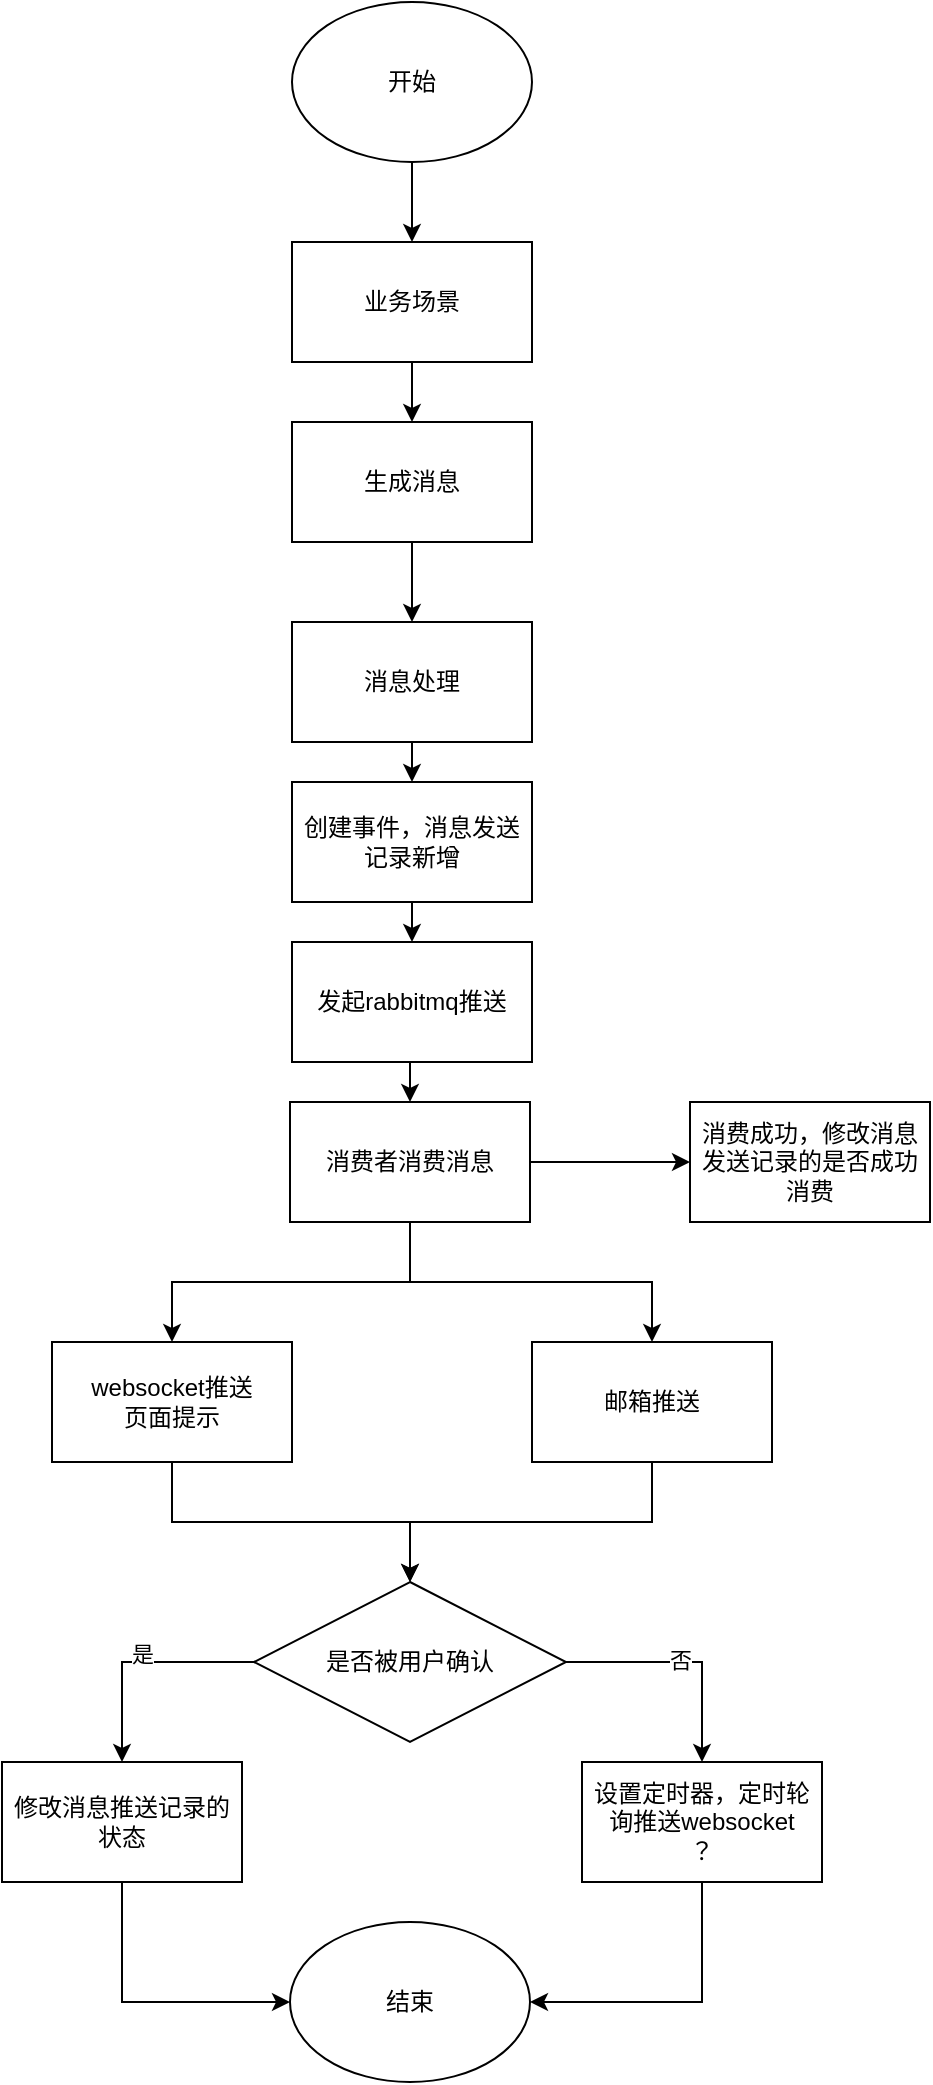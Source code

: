 <mxfile version="23.1.7" type="github">
  <diagram name="第 1 页" id="tpGW7amUJPiZPP-oyc7j">
    <mxGraphModel dx="864" dy="766" grid="1" gridSize="10" guides="1" tooltips="1" connect="1" arrows="1" fold="1" page="1" pageScale="1" pageWidth="827" pageHeight="1169" math="0" shadow="0">
      <root>
        <mxCell id="0" />
        <mxCell id="1" parent="0" />
        <mxCell id="q75ZhzqpQJJ9Fk8gjcbY-6" value="" style="edgeStyle=orthogonalEdgeStyle;rounded=0;orthogonalLoop=1;jettySize=auto;html=1;" edge="1" parent="1" source="q75ZhzqpQJJ9Fk8gjcbY-1" target="q75ZhzqpQJJ9Fk8gjcbY-5">
          <mxGeometry relative="1" as="geometry" />
        </mxCell>
        <mxCell id="q75ZhzqpQJJ9Fk8gjcbY-1" value="业务场景" style="rounded=0;whiteSpace=wrap;html=1;" vertex="1" parent="1">
          <mxGeometry x="354" y="130" width="120" height="60" as="geometry" />
        </mxCell>
        <mxCell id="q75ZhzqpQJJ9Fk8gjcbY-4" style="edgeStyle=orthogonalEdgeStyle;rounded=0;orthogonalLoop=1;jettySize=auto;html=1;exitX=0.5;exitY=1;exitDx=0;exitDy=0;entryX=0.5;entryY=0;entryDx=0;entryDy=0;" edge="1" parent="1" source="q75ZhzqpQJJ9Fk8gjcbY-3" target="q75ZhzqpQJJ9Fk8gjcbY-1">
          <mxGeometry relative="1" as="geometry" />
        </mxCell>
        <mxCell id="q75ZhzqpQJJ9Fk8gjcbY-3" value="开始" style="ellipse;whiteSpace=wrap;html=1;" vertex="1" parent="1">
          <mxGeometry x="354" y="10" width="120" height="80" as="geometry" />
        </mxCell>
        <mxCell id="q75ZhzqpQJJ9Fk8gjcbY-12" value="" style="edgeStyle=orthogonalEdgeStyle;rounded=0;orthogonalLoop=1;jettySize=auto;html=1;entryX=0.5;entryY=0;entryDx=0;entryDy=0;" edge="1" parent="1" source="q75ZhzqpQJJ9Fk8gjcbY-5" target="q75ZhzqpQJJ9Fk8gjcbY-31">
          <mxGeometry relative="1" as="geometry">
            <mxPoint x="414" y="340" as="targetPoint" />
          </mxGeometry>
        </mxCell>
        <mxCell id="q75ZhzqpQJJ9Fk8gjcbY-5" value="生成消息" style="rounded=0;whiteSpace=wrap;html=1;" vertex="1" parent="1">
          <mxGeometry x="354" y="220" width="120" height="60" as="geometry" />
        </mxCell>
        <mxCell id="q75ZhzqpQJJ9Fk8gjcbY-18" value="" style="edgeStyle=orthogonalEdgeStyle;rounded=0;orthogonalLoop=1;jettySize=auto;html=1;" edge="1" parent="1" source="q75ZhzqpQJJ9Fk8gjcbY-15" target="q75ZhzqpQJJ9Fk8gjcbY-17">
          <mxGeometry relative="1" as="geometry" />
        </mxCell>
        <mxCell id="q75ZhzqpQJJ9Fk8gjcbY-19" value="是" style="edgeLabel;html=1;align=center;verticalAlign=middle;resizable=0;points=[];" vertex="1" connectable="0" parent="q75ZhzqpQJJ9Fk8gjcbY-18">
          <mxGeometry x="-0.037" y="-4" relative="1" as="geometry">
            <mxPoint as="offset" />
          </mxGeometry>
        </mxCell>
        <mxCell id="q75ZhzqpQJJ9Fk8gjcbY-21" value="" style="edgeStyle=orthogonalEdgeStyle;rounded=0;orthogonalLoop=1;jettySize=auto;html=1;" edge="1" parent="1" source="q75ZhzqpQJJ9Fk8gjcbY-15" target="q75ZhzqpQJJ9Fk8gjcbY-20">
          <mxGeometry relative="1" as="geometry" />
        </mxCell>
        <mxCell id="q75ZhzqpQJJ9Fk8gjcbY-22" value="否" style="edgeLabel;html=1;align=center;verticalAlign=middle;resizable=0;points=[];" vertex="1" connectable="0" parent="q75ZhzqpQJJ9Fk8gjcbY-21">
          <mxGeometry x="-0.045" y="1" relative="1" as="geometry">
            <mxPoint as="offset" />
          </mxGeometry>
        </mxCell>
        <mxCell id="q75ZhzqpQJJ9Fk8gjcbY-15" value="是否被用户确认" style="rhombus;whiteSpace=wrap;html=1;rounded=0;" vertex="1" parent="1">
          <mxGeometry x="335" y="800" width="156" height="80" as="geometry" />
        </mxCell>
        <mxCell id="q75ZhzqpQJJ9Fk8gjcbY-29" style="edgeStyle=orthogonalEdgeStyle;rounded=0;orthogonalLoop=1;jettySize=auto;html=1;exitX=0.5;exitY=1;exitDx=0;exitDy=0;entryX=0;entryY=0.5;entryDx=0;entryDy=0;" edge="1" parent="1" source="q75ZhzqpQJJ9Fk8gjcbY-17" target="q75ZhzqpQJJ9Fk8gjcbY-28">
          <mxGeometry relative="1" as="geometry" />
        </mxCell>
        <mxCell id="q75ZhzqpQJJ9Fk8gjcbY-17" value="修改消息推送记录的状态" style="whiteSpace=wrap;html=1;rounded=0;" vertex="1" parent="1">
          <mxGeometry x="209" y="890" width="120" height="60" as="geometry" />
        </mxCell>
        <mxCell id="q75ZhzqpQJJ9Fk8gjcbY-30" style="edgeStyle=orthogonalEdgeStyle;rounded=0;orthogonalLoop=1;jettySize=auto;html=1;exitX=0.5;exitY=1;exitDx=0;exitDy=0;entryX=1;entryY=0.5;entryDx=0;entryDy=0;" edge="1" parent="1" source="q75ZhzqpQJJ9Fk8gjcbY-20" target="q75ZhzqpQJJ9Fk8gjcbY-28">
          <mxGeometry relative="1" as="geometry" />
        </mxCell>
        <mxCell id="q75ZhzqpQJJ9Fk8gjcbY-20" value="设置定时器，定时轮询推送websocket&lt;br&gt;？" style="whiteSpace=wrap;html=1;rounded=0;" vertex="1" parent="1">
          <mxGeometry x="499" y="890" width="120" height="60" as="geometry" />
        </mxCell>
        <mxCell id="q75ZhzqpQJJ9Fk8gjcbY-28" value="结束" style="ellipse;whiteSpace=wrap;html=1;" vertex="1" parent="1">
          <mxGeometry x="353" y="970" width="120" height="80" as="geometry" />
        </mxCell>
        <mxCell id="q75ZhzqpQJJ9Fk8gjcbY-37" style="edgeStyle=orthogonalEdgeStyle;rounded=0;orthogonalLoop=1;jettySize=auto;html=1;exitX=0.5;exitY=1;exitDx=0;exitDy=0;entryX=0.5;entryY=0;entryDx=0;entryDy=0;" edge="1" parent="1" source="q75ZhzqpQJJ9Fk8gjcbY-31" target="q75ZhzqpQJJ9Fk8gjcbY-36">
          <mxGeometry relative="1" as="geometry" />
        </mxCell>
        <mxCell id="q75ZhzqpQJJ9Fk8gjcbY-31" value="消息处理" style="rounded=0;whiteSpace=wrap;html=1;" vertex="1" parent="1">
          <mxGeometry x="354" y="320" width="120" height="60" as="geometry" />
        </mxCell>
        <mxCell id="q75ZhzqpQJJ9Fk8gjcbY-43" style="edgeStyle=orthogonalEdgeStyle;rounded=0;orthogonalLoop=1;jettySize=auto;html=1;exitX=0.5;exitY=1;exitDx=0;exitDy=0;entryX=0.5;entryY=0;entryDx=0;entryDy=0;" edge="1" parent="1" source="q75ZhzqpQJJ9Fk8gjcbY-35" target="q75ZhzqpQJJ9Fk8gjcbY-39">
          <mxGeometry relative="1" as="geometry" />
        </mxCell>
        <mxCell id="q75ZhzqpQJJ9Fk8gjcbY-35" value="发起rabbitmq推送" style="rounded=0;whiteSpace=wrap;html=1;" vertex="1" parent="1">
          <mxGeometry x="354" y="480" width="120" height="60" as="geometry" />
        </mxCell>
        <mxCell id="q75ZhzqpQJJ9Fk8gjcbY-38" style="edgeStyle=orthogonalEdgeStyle;rounded=0;orthogonalLoop=1;jettySize=auto;html=1;exitX=0.5;exitY=1;exitDx=0;exitDy=0;entryX=0.5;entryY=0;entryDx=0;entryDy=0;" edge="1" parent="1" source="q75ZhzqpQJJ9Fk8gjcbY-36" target="q75ZhzqpQJJ9Fk8gjcbY-35">
          <mxGeometry relative="1" as="geometry" />
        </mxCell>
        <mxCell id="q75ZhzqpQJJ9Fk8gjcbY-36" value="创建事件，消息发送记录新增" style="rounded=0;whiteSpace=wrap;html=1;" vertex="1" parent="1">
          <mxGeometry x="354" y="400" width="120" height="60" as="geometry" />
        </mxCell>
        <mxCell id="q75ZhzqpQJJ9Fk8gjcbY-42" value="" style="edgeStyle=orthogonalEdgeStyle;rounded=0;orthogonalLoop=1;jettySize=auto;html=1;" edge="1" parent="1" source="q75ZhzqpQJJ9Fk8gjcbY-39" target="q75ZhzqpQJJ9Fk8gjcbY-41">
          <mxGeometry relative="1" as="geometry" />
        </mxCell>
        <mxCell id="q75ZhzqpQJJ9Fk8gjcbY-45" style="edgeStyle=orthogonalEdgeStyle;rounded=0;orthogonalLoop=1;jettySize=auto;html=1;exitX=0.5;exitY=1;exitDx=0;exitDy=0;" edge="1" parent="1" source="q75ZhzqpQJJ9Fk8gjcbY-39" target="q75ZhzqpQJJ9Fk8gjcbY-44">
          <mxGeometry relative="1" as="geometry" />
        </mxCell>
        <mxCell id="q75ZhzqpQJJ9Fk8gjcbY-47" style="edgeStyle=orthogonalEdgeStyle;rounded=0;orthogonalLoop=1;jettySize=auto;html=1;exitX=0.5;exitY=1;exitDx=0;exitDy=0;entryX=0.5;entryY=0;entryDx=0;entryDy=0;" edge="1" parent="1" source="q75ZhzqpQJJ9Fk8gjcbY-39" target="q75ZhzqpQJJ9Fk8gjcbY-46">
          <mxGeometry relative="1" as="geometry" />
        </mxCell>
        <mxCell id="q75ZhzqpQJJ9Fk8gjcbY-39" value="消费者消费消息" style="rounded=0;whiteSpace=wrap;html=1;" vertex="1" parent="1">
          <mxGeometry x="353" y="560" width="120" height="60" as="geometry" />
        </mxCell>
        <mxCell id="q75ZhzqpQJJ9Fk8gjcbY-41" value="消费成功，修改消息发送记录的是否成功消费" style="rounded=0;whiteSpace=wrap;html=1;" vertex="1" parent="1">
          <mxGeometry x="553" y="560" width="120" height="60" as="geometry" />
        </mxCell>
        <mxCell id="q75ZhzqpQJJ9Fk8gjcbY-49" style="edgeStyle=orthogonalEdgeStyle;rounded=0;orthogonalLoop=1;jettySize=auto;html=1;exitX=0.5;exitY=1;exitDx=0;exitDy=0;entryX=0.5;entryY=0;entryDx=0;entryDy=0;" edge="1" parent="1" source="q75ZhzqpQJJ9Fk8gjcbY-44" target="q75ZhzqpQJJ9Fk8gjcbY-15">
          <mxGeometry relative="1" as="geometry" />
        </mxCell>
        <mxCell id="q75ZhzqpQJJ9Fk8gjcbY-44" value="websocket推送&lt;br&gt;页面提示" style="rounded=0;whiteSpace=wrap;html=1;" vertex="1" parent="1">
          <mxGeometry x="234" y="680" width="120" height="60" as="geometry" />
        </mxCell>
        <mxCell id="q75ZhzqpQJJ9Fk8gjcbY-51" style="edgeStyle=orthogonalEdgeStyle;rounded=0;orthogonalLoop=1;jettySize=auto;html=1;exitX=0.5;exitY=1;exitDx=0;exitDy=0;entryX=0.5;entryY=0;entryDx=0;entryDy=0;" edge="1" parent="1" source="q75ZhzqpQJJ9Fk8gjcbY-46" target="q75ZhzqpQJJ9Fk8gjcbY-15">
          <mxGeometry relative="1" as="geometry" />
        </mxCell>
        <mxCell id="q75ZhzqpQJJ9Fk8gjcbY-46" value="邮箱推送" style="rounded=0;whiteSpace=wrap;html=1;" vertex="1" parent="1">
          <mxGeometry x="474" y="680" width="120" height="60" as="geometry" />
        </mxCell>
      </root>
    </mxGraphModel>
  </diagram>
</mxfile>
